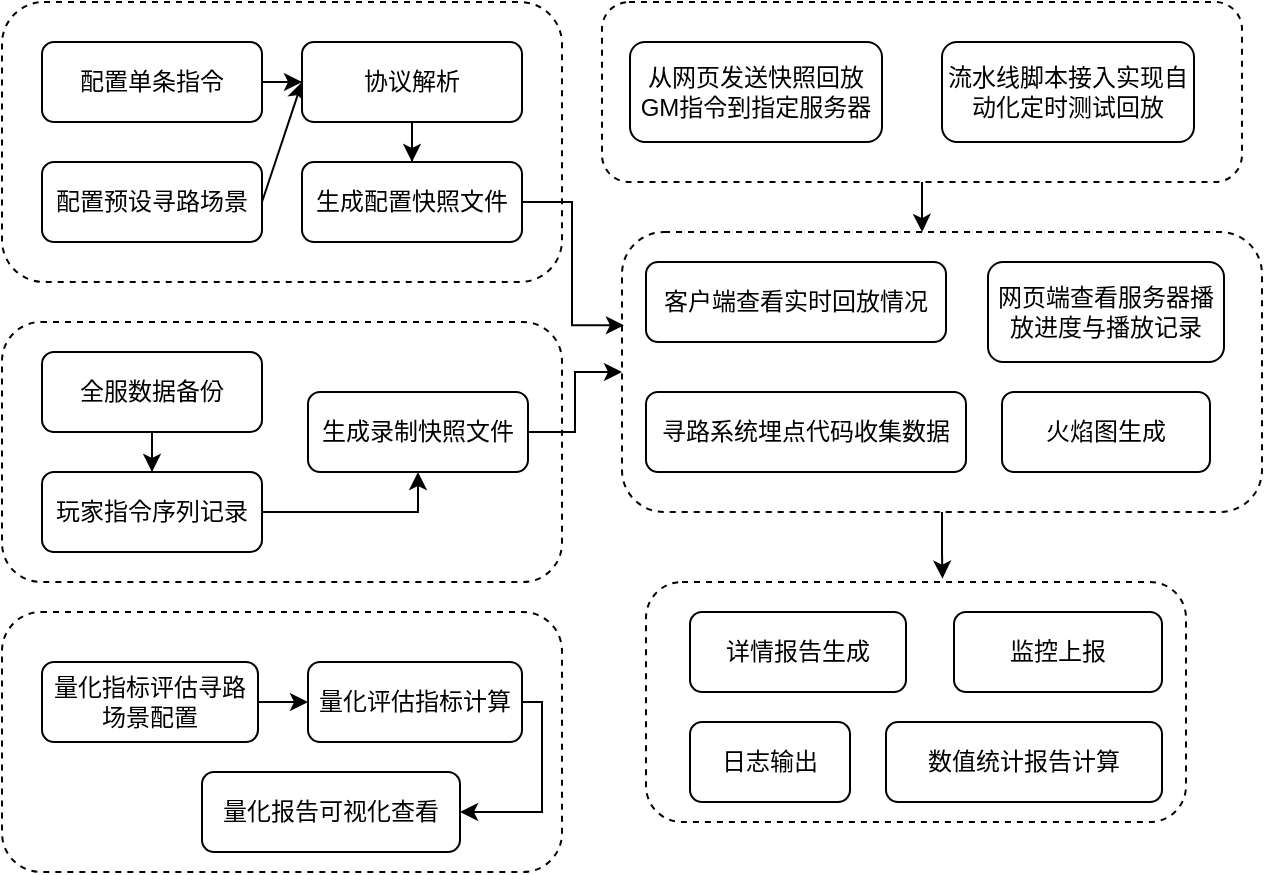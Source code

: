 <mxfile version="21.0.8" type="github">
  <diagram name="第 1 页" id="_HLhGxwpYuxkz-Yx8gkG">
    <mxGraphModel dx="794" dy="470" grid="1" gridSize="10" guides="1" tooltips="1" connect="1" arrows="1" fold="1" page="1" pageScale="1" pageWidth="827" pageHeight="1169" math="0" shadow="0">
      <root>
        <mxCell id="0" />
        <mxCell id="1" parent="0" />
        <mxCell id="xh50NrFgKcKKcXBhV88J-38" style="edgeStyle=orthogonalEdgeStyle;rounded=0;orthogonalLoop=1;jettySize=auto;html=1;entryX=0.549;entryY=-0.014;entryDx=0;entryDy=0;entryPerimeter=0;" parent="1" source="xh50NrFgKcKKcXBhV88J-18" target="xh50NrFgKcKKcXBhV88J-19" edge="1">
          <mxGeometry relative="1" as="geometry">
            <mxPoint x="570" y="340" as="targetPoint" />
          </mxGeometry>
        </mxCell>
        <mxCell id="xh50NrFgKcKKcXBhV88J-18" value="" style="rounded=1;whiteSpace=wrap;html=1;dashed=1;" parent="1" vertex="1">
          <mxGeometry x="410" y="170" width="320" height="140" as="geometry" />
        </mxCell>
        <mxCell id="xh50NrFgKcKKcXBhV88J-13" value="" style="rounded=1;whiteSpace=wrap;html=1;dashed=1;" parent="1" vertex="1">
          <mxGeometry x="100" y="215" width="280" height="130" as="geometry" />
        </mxCell>
        <mxCell id="xh50NrFgKcKKcXBhV88J-12" value="" style="rounded=1;whiteSpace=wrap;html=1;dashed=1;" parent="1" vertex="1">
          <mxGeometry x="100" y="55" width="280" height="140" as="geometry" />
        </mxCell>
        <mxCell id="xh50NrFgKcKKcXBhV88J-29" style="edgeStyle=orthogonalEdgeStyle;rounded=0;orthogonalLoop=1;jettySize=auto;html=1;exitX=1;exitY=0.5;exitDx=0;exitDy=0;" parent="1" source="xh50NrFgKcKKcXBhV88J-1" target="xh50NrFgKcKKcXBhV88J-3" edge="1">
          <mxGeometry relative="1" as="geometry" />
        </mxCell>
        <mxCell id="xh50NrFgKcKKcXBhV88J-1" value="配置单条指令" style="rounded=1;whiteSpace=wrap;html=1;" parent="1" vertex="1">
          <mxGeometry x="120" y="75" width="110" height="40" as="geometry" />
        </mxCell>
        <mxCell id="xh50NrFgKcKKcXBhV88J-30" style="rounded=0;orthogonalLoop=1;jettySize=auto;html=1;exitX=1;exitY=0.5;exitDx=0;exitDy=0;entryX=0;entryY=0.5;entryDx=0;entryDy=0;" parent="1" source="xh50NrFgKcKKcXBhV88J-2" target="xh50NrFgKcKKcXBhV88J-3" edge="1">
          <mxGeometry relative="1" as="geometry" />
        </mxCell>
        <mxCell id="xh50NrFgKcKKcXBhV88J-2" value="配置预设寻路场景" style="rounded=1;whiteSpace=wrap;html=1;" parent="1" vertex="1">
          <mxGeometry x="120" y="135" width="110" height="40" as="geometry" />
        </mxCell>
        <mxCell id="xh50NrFgKcKKcXBhV88J-31" style="edgeStyle=orthogonalEdgeStyle;rounded=0;orthogonalLoop=1;jettySize=auto;html=1;" parent="1" source="xh50NrFgKcKKcXBhV88J-3" target="xh50NrFgKcKKcXBhV88J-4" edge="1">
          <mxGeometry relative="1" as="geometry" />
        </mxCell>
        <mxCell id="xh50NrFgKcKKcXBhV88J-3" value="协议解析" style="rounded=1;whiteSpace=wrap;html=1;" parent="1" vertex="1">
          <mxGeometry x="250" y="75" width="110" height="40" as="geometry" />
        </mxCell>
        <mxCell id="xh50NrFgKcKKcXBhV88J-36" style="edgeStyle=orthogonalEdgeStyle;rounded=0;orthogonalLoop=1;jettySize=auto;html=1;entryX=0.003;entryY=0.333;entryDx=0;entryDy=0;entryPerimeter=0;" parent="1" source="xh50NrFgKcKKcXBhV88J-4" target="xh50NrFgKcKKcXBhV88J-18" edge="1">
          <mxGeometry relative="1" as="geometry" />
        </mxCell>
        <mxCell id="xh50NrFgKcKKcXBhV88J-4" value="生成配置快照文件" style="rounded=1;whiteSpace=wrap;html=1;" parent="1" vertex="1">
          <mxGeometry x="250" y="135" width="110" height="40" as="geometry" />
        </mxCell>
        <mxCell id="xh50NrFgKcKKcXBhV88J-32" style="edgeStyle=orthogonalEdgeStyle;rounded=0;orthogonalLoop=1;jettySize=auto;html=1;" parent="1" source="xh50NrFgKcKKcXBhV88J-5" target="xh50NrFgKcKKcXBhV88J-6" edge="1">
          <mxGeometry relative="1" as="geometry" />
        </mxCell>
        <mxCell id="xh50NrFgKcKKcXBhV88J-5" value="全服数据备份" style="rounded=1;whiteSpace=wrap;html=1;" parent="1" vertex="1">
          <mxGeometry x="120" y="230" width="110" height="40" as="geometry" />
        </mxCell>
        <mxCell id="xh50NrFgKcKKcXBhV88J-33" style="rounded=0;orthogonalLoop=1;jettySize=auto;html=1;entryX=0.5;entryY=1;entryDx=0;entryDy=0;edgeStyle=orthogonalEdgeStyle;" parent="1" source="xh50NrFgKcKKcXBhV88J-6" target="xh50NrFgKcKKcXBhV88J-7" edge="1">
          <mxGeometry relative="1" as="geometry" />
        </mxCell>
        <mxCell id="xh50NrFgKcKKcXBhV88J-6" value="玩家指令序列记录" style="rounded=1;whiteSpace=wrap;html=1;" parent="1" vertex="1">
          <mxGeometry x="120" y="290" width="110" height="40" as="geometry" />
        </mxCell>
        <mxCell id="xh50NrFgKcKKcXBhV88J-34" style="edgeStyle=orthogonalEdgeStyle;rounded=0;orthogonalLoop=1;jettySize=auto;html=1;" parent="1" source="xh50NrFgKcKKcXBhV88J-7" target="xh50NrFgKcKKcXBhV88J-18" edge="1">
          <mxGeometry relative="1" as="geometry" />
        </mxCell>
        <mxCell id="xh50NrFgKcKKcXBhV88J-7" value="生成录制快照文件" style="rounded=1;whiteSpace=wrap;html=1;" parent="1" vertex="1">
          <mxGeometry x="253" y="250" width="110" height="40" as="geometry" />
        </mxCell>
        <mxCell id="xh50NrFgKcKKcXBhV88J-37" style="edgeStyle=orthogonalEdgeStyle;rounded=0;orthogonalLoop=1;jettySize=auto;html=1;entryX=0.469;entryY=0;entryDx=0;entryDy=0;entryPerimeter=0;" parent="1" source="xh50NrFgKcKKcXBhV88J-11" target="xh50NrFgKcKKcXBhV88J-18" edge="1">
          <mxGeometry relative="1" as="geometry" />
        </mxCell>
        <mxCell id="xh50NrFgKcKKcXBhV88J-11" value="" style="rounded=1;whiteSpace=wrap;html=1;dashed=1;" parent="1" vertex="1">
          <mxGeometry x="400" y="55" width="320" height="90" as="geometry" />
        </mxCell>
        <mxCell id="xh50NrFgKcKKcXBhV88J-9" value="从网页发送快照回放GM指令到指定服务器" style="rounded=1;whiteSpace=wrap;html=1;" parent="1" vertex="1">
          <mxGeometry x="414" y="75" width="126" height="50" as="geometry" />
        </mxCell>
        <mxCell id="xh50NrFgKcKKcXBhV88J-10" value="流水线脚本接入实现自动化定时测试回放" style="rounded=1;whiteSpace=wrap;html=1;" parent="1" vertex="1">
          <mxGeometry x="570" y="75" width="126" height="50" as="geometry" />
        </mxCell>
        <mxCell id="xh50NrFgKcKKcXBhV88J-14" value="客户端查看实时回放情况" style="rounded=1;whiteSpace=wrap;html=1;" parent="1" vertex="1">
          <mxGeometry x="422" y="185" width="150" height="40" as="geometry" />
        </mxCell>
        <mxCell id="xh50NrFgKcKKcXBhV88J-15" value="网页端查看服务器播放进度与播放记录" style="rounded=1;whiteSpace=wrap;html=1;" parent="1" vertex="1">
          <mxGeometry x="593" y="185" width="118" height="50" as="geometry" />
        </mxCell>
        <mxCell id="xh50NrFgKcKKcXBhV88J-16" value="寻路系统埋点代码收集数据" style="rounded=1;whiteSpace=wrap;html=1;" parent="1" vertex="1">
          <mxGeometry x="422" y="250" width="160" height="40" as="geometry" />
        </mxCell>
        <mxCell id="xh50NrFgKcKKcXBhV88J-17" value="火焰图生成" style="rounded=1;whiteSpace=wrap;html=1;" parent="1" vertex="1">
          <mxGeometry x="600" y="250" width="104" height="40" as="geometry" />
        </mxCell>
        <mxCell id="xh50NrFgKcKKcXBhV88J-19" value="" style="rounded=1;whiteSpace=wrap;html=1;dashed=1;" parent="1" vertex="1">
          <mxGeometry x="422" y="345" width="270" height="120" as="geometry" />
        </mxCell>
        <mxCell id="xh50NrFgKcKKcXBhV88J-20" value="详情报告生成" style="rounded=1;whiteSpace=wrap;html=1;" parent="1" vertex="1">
          <mxGeometry x="444" y="360" width="108" height="40" as="geometry" />
        </mxCell>
        <mxCell id="xh50NrFgKcKKcXBhV88J-21" value="数值统计报告计算" style="rounded=1;whiteSpace=wrap;html=1;" parent="1" vertex="1">
          <mxGeometry x="542" y="415" width="138" height="40" as="geometry" />
        </mxCell>
        <mxCell id="xh50NrFgKcKKcXBhV88J-22" value="日志输出" style="rounded=1;whiteSpace=wrap;html=1;" parent="1" vertex="1">
          <mxGeometry x="444" y="415" width="80" height="40" as="geometry" />
        </mxCell>
        <mxCell id="xh50NrFgKcKKcXBhV88J-23" value="监控上报" style="rounded=1;whiteSpace=wrap;html=1;" parent="1" vertex="1">
          <mxGeometry x="576" y="360" width="104" height="40" as="geometry" />
        </mxCell>
        <mxCell id="xh50NrFgKcKKcXBhV88J-24" value="" style="rounded=1;whiteSpace=wrap;html=1;dashed=1;" parent="1" vertex="1">
          <mxGeometry x="100" y="360" width="280" height="130" as="geometry" />
        </mxCell>
        <mxCell id="xh50NrFgKcKKcXBhV88J-39" style="edgeStyle=orthogonalEdgeStyle;rounded=0;orthogonalLoop=1;jettySize=auto;html=1;" parent="1" source="xh50NrFgKcKKcXBhV88J-25" target="xh50NrFgKcKKcXBhV88J-28" edge="1">
          <mxGeometry relative="1" as="geometry" />
        </mxCell>
        <mxCell id="xh50NrFgKcKKcXBhV88J-25" value="量化指标评估寻路场景配置" style="rounded=1;whiteSpace=wrap;html=1;" parent="1" vertex="1">
          <mxGeometry x="120" y="385" width="108" height="40" as="geometry" />
        </mxCell>
        <mxCell id="xh50NrFgKcKKcXBhV88J-27" value="量化报告可视化查看" style="rounded=1;whiteSpace=wrap;html=1;" parent="1" vertex="1">
          <mxGeometry x="200" y="440" width="129" height="40" as="geometry" />
        </mxCell>
        <mxCell id="xh50NrFgKcKKcXBhV88J-40" style="edgeStyle=orthogonalEdgeStyle;rounded=0;orthogonalLoop=1;jettySize=auto;html=1;exitX=1;exitY=0.5;exitDx=0;exitDy=0;entryX=1;entryY=0.5;entryDx=0;entryDy=0;" parent="1" source="xh50NrFgKcKKcXBhV88J-28" target="xh50NrFgKcKKcXBhV88J-27" edge="1">
          <mxGeometry relative="1" as="geometry">
            <Array as="points">
              <mxPoint x="370" y="405" />
              <mxPoint x="370" y="460" />
            </Array>
          </mxGeometry>
        </mxCell>
        <mxCell id="xh50NrFgKcKKcXBhV88J-28" value="量化评估指标计算" style="rounded=1;whiteSpace=wrap;html=1;" parent="1" vertex="1">
          <mxGeometry x="253" y="385" width="107" height="40" as="geometry" />
        </mxCell>
      </root>
    </mxGraphModel>
  </diagram>
</mxfile>
